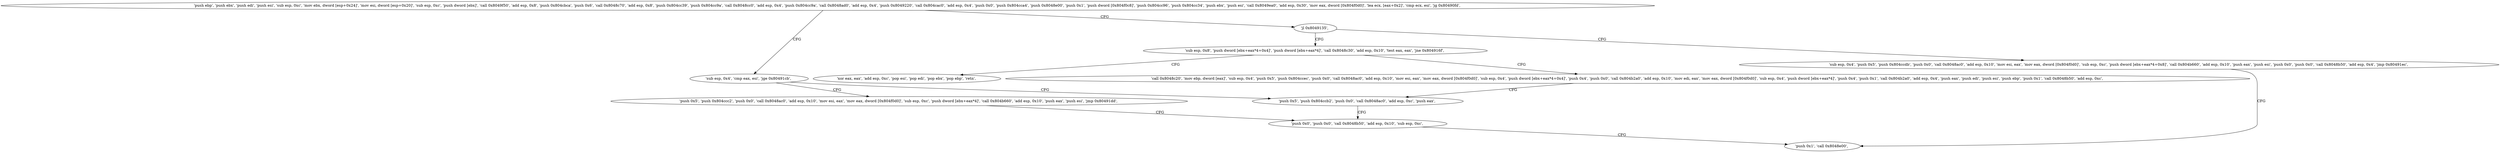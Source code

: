 digraph "func" {
"134516816" [label = "'push ebp', 'push ebx', 'push edi', 'push esi', 'sub esp, 0xc', 'mov ebx, dword [esp+0x24]', 'mov esi, dword [esp+0x20]', 'sub esp, 0xc', 'push dword [ebx]', 'call 0x8049f50', 'add esp, 0x8', 'push 0x804cbca', 'push 0x6', 'call 0x8048c70', 'add esp, 0x8', 'push 0x804cc39', 'push 0x804cc9a', 'call 0x8048cc0', 'add esp, 0x4', 'push 0x804cc9a', 'call 0x8048ad0', 'add esp, 0x4', 'push 0x8049220', 'call 0x804cac0', 'add esp, 0x4', 'push 0x0', 'push 0x804cca4', 'push 0x8048e00', 'push 0x1', 'push dword [0x804f0c8]', 'push 0x804cc96', 'push 0x804cc34', 'push ebx', 'push esi', 'call 0x8049ea0', 'add esp, 0x30', 'mov eax, dword [0x804f0d0]', 'lea ecx, [eax+0x2]', 'cmp ecx, esi', 'jg 0x80490fd', " ]
"134516989" [label = "'sub esp, 0x4', 'cmp eax, esi', 'jge 0x80491cb', " ]
"134516955" [label = "'jl 0x8049135', " ]
"134517195" [label = "'push 0x5', 'push 0x804ccb2', 'push 0x0', 'call 0x8048ac0', 'add esp, 0xc', 'push eax', " ]
"134517000" [label = "'push 0x5', 'push 0x804ccc2', 'push 0x0', 'call 0x8048ac0', 'add esp, 0x10', 'mov esi, eax', 'mov eax, dword [0x804f0d0]', 'sub esp, 0xc', 'push dword [ebx+eax*4]', 'call 0x804b660', 'add esp, 0x10', 'push eax', 'push esi', 'jmp 0x80491dd', " ]
"134517045" [label = "'sub esp, 0x4', 'push 0x5', 'push 0x804ccdb', 'push 0x0', 'call 0x8048ac0', 'add esp, 0x10', 'mov esi, eax', 'mov eax, dword [0x804f0d0]', 'sub esp, 0xc', 'push dword [ebx+eax*4+0x8]', 'call 0x804b660', 'add esp, 0x10', 'push eax', 'push esi', 'push 0x0', 'push 0x0', 'call 0x8048b50', 'add esp, 0x4', 'jmp 0x80491ec', " ]
"134516957" [label = "'sub esp, 0x8', 'push dword [ebx+eax*4+0x4]', 'push dword [ebx+eax*4]', 'call 0x8048c30', 'add esp, 0x10', 'test eax, eax', 'jne 0x804916f', " ]
"134517213" [label = "'push 0x0', 'push 0x0', 'call 0x8048b50', 'add esp, 0x10', 'sub esp, 0xc', " ]
"134517228" [label = "'push 0x1', 'call 0x8048e00', " ]
"134517103" [label = "'call 0x8048c20', 'mov ebp, dword [eax]', 'sub esp, 0x4', 'push 0x5', 'push 0x804ccec', 'push 0x0', 'call 0x8048ac0', 'add esp, 0x10', 'mov esi, eax', 'mov eax, dword [0x804f0d0]', 'sub esp, 0x4', 'push dword [ebx+eax*4+0x4]', 'push 0x4', 'push 0x0', 'call 0x804b2a0', 'add esp, 0x10', 'mov edi, eax', 'mov eax, dword [0x804f0d0]', 'sub esp, 0x4', 'push dword [ebx+eax*4]', 'push 0x4', 'push 0x1', 'call 0x804b2a0', 'add esp, 0x4', 'push eax', 'push edi', 'push esi', 'push ebp', 'push 0x1', 'call 0x8048b50', 'add esp, 0xc', " ]
"134516979" [label = "'xor eax, eax', 'add esp, 0xc', 'pop esi', 'pop edi', 'pop ebx', 'pop ebp', 'retn', " ]
"134516816" -> "134516989" [ label = "CFG" ]
"134516816" -> "134516955" [ label = "CFG" ]
"134516989" -> "134517195" [ label = "CFG" ]
"134516989" -> "134517000" [ label = "CFG" ]
"134516955" -> "134517045" [ label = "CFG" ]
"134516955" -> "134516957" [ label = "CFG" ]
"134517195" -> "134517213" [ label = "CFG" ]
"134517000" -> "134517213" [ label = "CFG" ]
"134517045" -> "134517228" [ label = "CFG" ]
"134516957" -> "134517103" [ label = "CFG" ]
"134516957" -> "134516979" [ label = "CFG" ]
"134517213" -> "134517228" [ label = "CFG" ]
"134517103" -> "134517195" [ label = "CFG" ]
}
